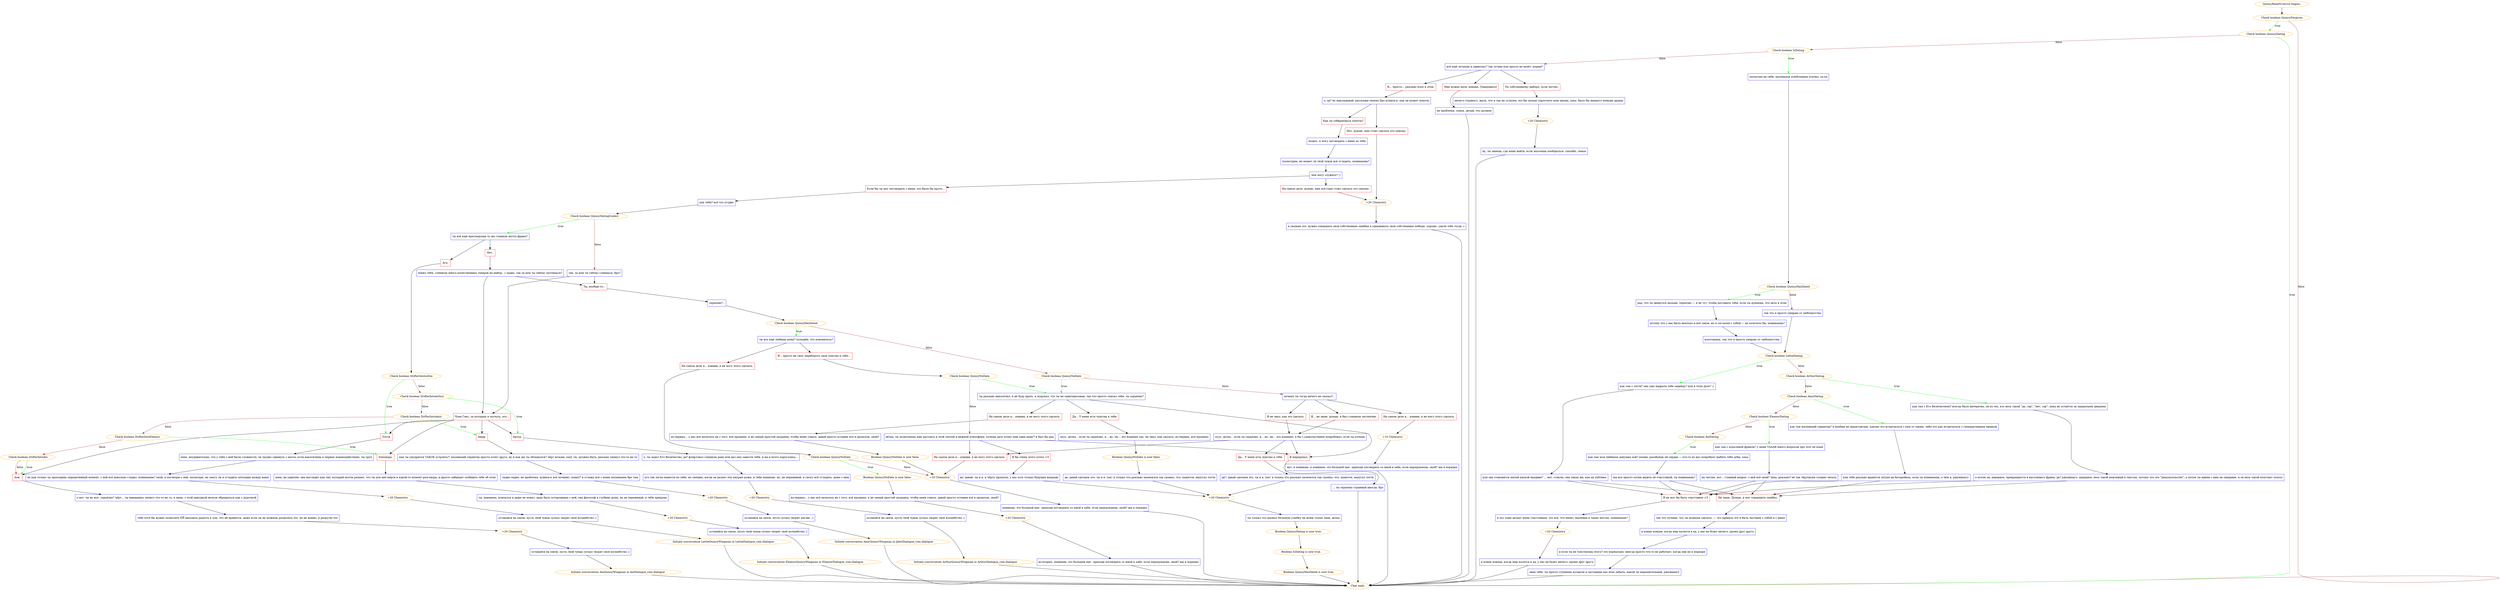 digraph {
	"QuincyRank5Convo3 begins." [color=orange];
		"QuincyRank5Convo3 begins." -> j2951068974;
	j2951068974 [label="Check boolean QuincyForgiven",color=orange];
		j2951068974 -> j3209672370 [label=true,color=green];
		j2951068974 -> "Chat ends." [label=false,color=brown];
	j3209672370 [label="Check boolean QuincyDating",color=orange];
		j3209672370 -> "Chat ends." [label=true,color=green];
		j3209672370 -> j4264167688 [label=false,color=brown];
	"Chat ends." [color=orange];
	j4264167688 [label="Check boolean IsDating",color=orange];
		j4264167688 -> j2417731121 [label=true,color=green];
		j4264167688 -> j2352521664 [label=false,color=brown];
	j2417731121 [label="посмотри на себя, маленькая влюбленная птичка, ха-ха",shape=box,color=blue];
		j2417731121 -> j112189153;
	j2352521664 [label="всё ещё летаешь в одиночку? так лучше или просто не везёт, кореш?",shape=box,color=blue];
		j2352521664 -> j3643702886;
		j2352521664 -> j686570423;
		j2352521664 -> j3998791961;
	j112189153 [label="Check boolean QuincyHasDated",color=orange];
		j112189153 -> j30784324 [label=true,color=green];
		j112189153 -> j1515642253 [label=false,color=brown];
	j3643702886 [label="По собственному выбору, если честно.",shape=box,color=red];
		j3643702886 -> j3287732277;
	j686570423 [label="Я... просто... реально плох в этом.",shape=box,color=red];
		j686570423 -> j1907421979;
	j3998791961 [label="Мне нужно идти, извини. [Завершить]",shape=box,color=red];
		j3998791961 -> j673250549;
	j30784324 [label="рад, что ты двинулся дальше. серьёзно — я не тут, чтобы доставать тебя, если ты думаешь, что дело в этом",shape=box,color=blue];
		j30784324 -> j3776714688;
	j1515642253 [label="так что я просто умираю от любопытства",shape=box,color=blue];
		j1515642253 -> j1775695868;
	j3287732277 [label="ничего стыдного. жаль, что я так не устроен, это бы сильно упростило мою жизнь, хаха. было бы намного меньше драмы",shape=box,color=blue];
		j3287732277 -> j3401600889;
	j1907421979 [label="о, да? ну выкладывай. расскажи своему бро куинси-к, как он может помочь",shape=box,color=blue];
		j1907421979 -> j927154862;
		j1907421979 -> j4096347833;
	j673250549 [label="не проблема, семья. делай, что должен",shape=box,color=blue];
		j673250549 -> "Chat ends.";
	j3776714688 [label="потому что у нас было неплохо и всё такое, но я согласен с тобой — не взлетело бы, понимаешь?",shape=box,color=blue];
		j3776714688 -> j2771983101;
	j1775695868 [label="Check boolean LettieDating",color=orange];
		j1775695868 -> j3824101380 [label=true,color=green];
		j1775695868 -> j3168842779 [label=false,color=brown];
	j3401600889 [label="+20 Chemistry",color=orange];
		j3401600889 -> j2522023243;
	j927154862 [label="Как ты собираешься помочь?",shape=box,color=red];
		j927154862 -> j2574983868;
	j4096347833 [label="Нет, думаю, мне стоит сделать это самому.",shape=box,color=red];
		j4096347833 -> j3914306808;
	j2771983101 [label="вооотакккк. так что я просто умираю от любопытства",shape=box,color=blue];
		j2771983101 -> j1775695868;
	j3824101380 [label="как там с лэтти? она уже надрала тебе задницу? или в этом духе? ;)",shape=box,color=blue];
		j3824101380 -> j992972530;
	j3168842779 [label="Check boolean ArthurDating",color=orange];
		j3168842779 -> j227657148 [label=true,color=green];
		j3168842779 -> j3271929692 [label=false,color=brown];
	j2522023243 [label="ну, ты знаешь, где меня найти, если захочешь пообщаться. спасибо, семья",shape=box,color=blue];
		j2522023243 -> "Chat ends.";
	j2574983868 [label="может, я могу поговорить с ними за тебя",shape=box,color=blue];
		j2574983868 -> j1014922984;
	j3914306808 [label="+20 Chemistry",color=orange];
		j3914306808 -> j945462669;
	j992972530 [label="или она становится милой киской наедине? ... нет, ставлю, она такая же, как на публике",shape=box,color=blue];
		j992972530 -> j1974581413;
		j992972530 -> j652270269;
	j227657148 [label="как там с Его Величеством? всегда было интересно, он из тех, кто весь такой \"да, сэр\", \"нет, сэр\", пока не остаётся за закрытыми дверями",shape=box,color=blue];
		j227657148 -> j744729435;
	j3271929692 [label="Check boolean AmirDating",color=orange];
		j3271929692 -> j1468502087 [label=true,color=green];
		j3271929692 -> j2641613073 [label=false,color=brown];
	j1014922984 [label="посмотрим, не может ли твой чувак всё сгладить, понимаешь?",shape=box,color=blue];
		j1014922984 -> j3365212906;
	j945462669 [label="я уважаю это. нужно совершать свои собственные ошибки и одерживать свои собственные победы. хорошо. удачи тебе тогда :)",shape=box,color=blue];
		j945462669 -> "Chat ends.";
	j1974581413 [label="Я не мог бы быть счастливее <3",shape=box,color=red];
		j1974581413 -> j3660804598;
	j652270269 [label="Не знаю. Думаю, я мог совершить ошибку.",shape=box,color=red];
		j652270269 -> j2027345438;
	j744729435 [label="а потом он, наверное, превращается в настоящего фрика, да? ржунимагу. наверное, весь такой вежливый в текстах, потому что это \"доказательство\", а потом ты идёшь с ним на свидание, и он весь такой излучает золото",shape=box,color=blue];
		j744729435 -> j1974581413;
		j744729435 -> j652270269;
	j1468502087 [label="как там маленький спринтер? я вообще не представляю, каково это встречаться с кем-то таким. либо это как встречаться с гиперактивным щенком",shape=box,color=blue];
		j1468502087 -> j954336756;
	j2641613073 [label="Check boolean EleanorDating",color=orange];
		j2641613073 -> j3852624983 [label=true,color=green];
		j2641613073 -> j2260982675 [label=false,color=brown];
	j3365212906 [label="чем могу служить? ;)",shape=box,color=blue];
		j3365212906 -> j193508165;
		j3365212906 -> j1723562460;
	j3660804598 [label="и это тоже делает меня счастливым. это всё, что имеет значение в таких местах, понимаешь?",shape=box,color=blue];
		j3660804598 -> j1887868120;
	j2027345438 [label="так что лучшее, что ты можешь сделать, — это принять это и быть честным с собой и с ними",shape=box,color=blue];
		j2027345438 -> j265713642;
	j954336756 [label="или тебе реально нравятся штуки на батарейках, если ты понимаешь, о чём я, ржунимагу",shape=box,color=blue];
		j954336756 -> j1974581413;
		j954336756 -> j652270269;
	j3852624983 [label="как там с королевой фриков? у меня ТАААК много вопросов про этот её язык",shape=box,color=blue];
		j3852624983 -> j3377258337;
	j2260982675 [label="Check boolean AoiDating",color=orange];
		j2260982675 -> j2421995388 [label=true,color=green];
	j193508165 [label="Если бы ты мог поговорить с ними, это было бы круто...",shape=box,color=red];
		j193508165 -> j2567262122;
	j1723562460 [label="На самом деле, думаю, мне всё-таки стоит сделать это самому.",shape=box,color=red];
		j1723562460 -> j3914306808;
	j1887868120 [label="+20 Chemistry",color=orange];
		j1887868120 -> j55480658;
	j265713642 [label="в конце концов, когда мир катится в ад, у нас не будет ничего, кроме друг друга",shape=box,color=blue];
		j265713642 -> j3896737836;
	j3377258337 [label="но честно, вот... главный вопрос. с ней всё окей? типа, реально? её так чёртовски сложно читать",shape=box,color=blue];
		j3377258337 -> j1974581413;
		j3377258337 -> j652270269;
	j2421995388 [label="как там моя любимая девушка аой? помни, разобьёшь ей сердце — кто-то из нас попробует выбить тебе зубы, хаха",shape=box,color=blue];
		j2421995388 -> j3006864980;
	j2567262122 [label="для тебя? всё что угодно",shape=box,color=blue];
		j2567262122 -> j2238688054;
	j55480658 [label="в конце концов, когда мир катится в ад, у нас не будет ничего, кроме друг друга",shape=box,color=blue];
		j55480658 -> "Chat ends.";
	j3896737836 [label="и если ты не чувствуешь этого? это нормально. иногда просто что-то не работает, когда они не в порядке",shape=box,color=blue];
		j3896737836 -> j1156929975;
	j3006864980 [label="мы все просто хотим видеть её счастливой, ты понимаешь?",shape=box,color=blue];
		j3006864980 -> j1974581413;
		j3006864980 -> j652270269;
	j2238688054 [label="Check boolean QuincyDatingGuide2",color=orange];
		j2238688054 -> j253482757 [label=true,color=green];
		j2238688054 -> j4265062843 [label=false,color=brown];
	j1156929975 [label="зная тебя, ты просто стукнешь кулаком и заставишь нас всех забыть, какой ты нерешительный, ржунимагу",shape=box,color=blue];
		j1156929975 -> "Chat ends.";
	j253482757 [label="ты всё ещё преследуешь ту же главную мечту-фрика?",shape=box,color=blue];
		j253482757 -> j1842028353;
		j253482757 -> j1021891273;
	j4265062843 [label="так. за кем ты сейчас гонишься, бро?",shape=box,color=blue];
		j4265062843 -> j4009401297;
		j4265062843 -> j2886220852;
	j1842028353 [label="Нет.",shape=box,color=red];
		j1842028353 -> j725592583;
	j1021891273 [label="Ага.",shape=box,color=red];
		j1021891273 -> j3198534615;
	j4009401297 [label="Член Гекс, за которым я охочусь, это...",shape=box,color=red];
		j4009401297 -> j3253029054;
		j4009401297 -> j147145205;
		j4009401297 -> j3783104530;
		j4009401297 -> j4037026361;
		j4009401297 -> j3739424363;
	j2886220852 [label="Ты, вообще-то...",shape=box,color=red];
		j2886220852 -> j1725559454;
	j725592583 [label="понял тебя. слишком много качественныъ товаров на выбор. ;) ладно, так за кем ты сейчас охотишься?",shape=box,color=blue];
		j725592583 -> j4009401297;
		j725592583 -> j2886220852;
	j3198534615 [label="Check boolean DrifterIntoLettie",color=orange];
		j3198534615 -> j3253029054 [label=true,color=green];
		j3198534615 -> j1481036599 [label=false,color=brown];
	j3253029054 [label="Лэтти.",shape=box,color=red];
		j3253029054 -> j3850886205;
	j147145205 [label="Артур.",shape=box,color=red];
		j147145205 -> j1288743792;
	j3783104530 [label="Амир.",shape=box,color=red];
		j3783104530 -> j3449035043;
	j4037026361 [label="Элеонора.",shape=box,color=red];
		j4037026361 -> j839344401;
	j3739424363 [label="Аои.",shape=box,color=red];
		j3739424363 -> j1788484620;
	j1725559454 [label="серьёзно?..",shape=box,color=blue];
		j1725559454 -> j2521049982;
	j1481036599 [label="Check boolean DrifterIntoArthur",color=orange];
		j1481036599 -> j147145205 [label=true,color=green];
		j1481036599 -> j2762540437 [label=false,color=brown];
	j3850886205 [label="ммм, неудивительно, что у тебя с ней были сложности. её трудно сдвинуть с места. если накосячишь в первых взаимодействиях, ты труп",shape=box,color=blue];
		j3850886205 -> j1698976993;
	j1288743792 [label="о, ты задел Его Величество, да? флиртовал слишком рано или дал ему завести тебя, и вы в итоге поругались...",shape=box,color=blue];
		j1288743792 -> j431719044;
	j3449035043 [label="как ты умудрился ТАКОЕ устроить?! маленький спринтер просто хочет друга, ну и как же ты облажался? чёрт возьми, хахf, ты, должно быть, реально ляпнул что-то не то",shape=box,color=blue];
		j3449035043 -> j919104763;
	j839344401 [label="ммм, не удивлён. она выглядит как тип, который молча решает, что ты для неё мёртв в какой-то момент разговора, и просто забывает сообщить тебе об этом",shape=box,color=blue];
		j839344401 -> j3388570710;
	j1788484620 [label="о нет. ты не мог. серьёзно? чёрт... ты наверняка ляпнул что-то не то, я знаю. с этой девушкой нельзя обращаться как с дурочкой",shape=box,color=blue];
		j1788484620 -> j75832092;
	j2521049982 [label="Check boolean QuincyHasDated",color=orange];
		j2521049982 -> j49217357 [label=true,color=green];
		j2521049982 -> j931455432 [label=false,color=brown];
	j2762540437 [label="Check boolean DrifterIntoAmir",color=orange];
		j2762540437 -> j3783104530 [label=true,color=green];
		j2762540437 -> j18030657 [label=false,color=brown];
	j1698976993 [label="но как только ты проходишь определённый момент, с ней всё довольно гладко, понимаешь? окей. я поговорю с ней. посмотрю, не смогу ли я сгладить ситуацию между вами",shape=box,color=blue];
		j1698976993 -> j4062728359;
	j431719044 [label="его так легко вывести из себя. но смешно, когда он делает эти хмурые рожи. я тебя понимаю. ну, не переживай. я смогу всё сгладить, даже с ним",shape=box,color=blue];
		j431719044 -> j2844758246;
	j919104763 [label="ладно-ладно, не проблема. куинси-к всё починит, понял? я сглажу всё с моим маленьким бро там",shape=box,color=blue];
		j919104763 -> j1966041318;
	j3388570710 [label="ты, наверное, вляпался и даже не понял. надо быть осторожным с ней, она философ в глубине души. но не переживай, я тебя прикрою",shape=box,color=blue];
		j3388570710 -> j4216555756;
	j75832092 [label="тебе хотя бы нужно позволить ЕЙ находить радость в том, что ей нравится, даже если ты не можешь разделить это. но не важно. я разрулю это",shape=box,color=blue];
		j75832092 -> j4217989601;
	j49217357 [label="ты все ещё любишь меня? польщён. что изменилось?",shape=box,color=blue];
		j49217357 -> j1047840961;
		j49217357 -> j2978302155;
	j931455432 [label="Check boolean QuincyNoDate",color=orange];
		j931455432 -> j2755633969 [label=true,color=green];
		j931455432 -> j4106939773 [label=false,color=brown];
	j18030657 [label="Check boolean DrifterIntoEleanor",color=orange];
		j18030657 -> j4037026361 [label=true,color=green];
		j18030657 -> j1008457125 [label=false,color=brown];
	j4062728359 [label="+20 Chemistry",color=orange];
		j4062728359 -> j623088577;
	j2844758246 [label="+20 Chemistry",color=orange];
		j2844758246 -> j1102480650;
	j1966041318 [label="+20 Chemistry",color=orange];
		j1966041318 -> j2137386012;
	j4216555756 [label="+20 Chemistry",color=orange];
		j4216555756 -> j837521288;
	j4217989601 [label="+20 Chemistry",color=orange];
		j4217989601 -> j3382557676;
	j1047840961 [label="Я... просто не смог перебороть свои чувства к тебе...",shape=box,color=red];
		j1047840961 -> j459811191;
	j2978302155 [label="На самом деле я... извини, я не могу этого сделать.",shape=box,color=red];
		j2978302155 -> j1812051425;
	j2755633969 [label="ты реально накосячил, я не буду врать. я подумал, что ты не заинтересован, так что просто списал тебя. ты серьёзно?",shape=box,color=blue];
		j2755633969 -> j2767744495;
		j2755633969 -> j997988887;
		j2755633969 -> j2587787119;
	j4106939773 [label="почему ты тогда ничего не сказал?..",shape=box,color=blue];
		j4106939773 -> j4147803654;
		j4106939773 -> j2596509367;
		j4106939773 -> j706307457;
	j1008457125 [label="Check boolean DrifterIntoAoi",color=orange];
		j1008457125 -> j3739424363 [label=true,color=green];
		j1008457125 -> j3739424363 [label=false,color=brown];
	j623088577 [label="оставайся на связи. пусть твой чувак cyrano творит своё волшебство ;)",shape=box,color=blue];
		j623088577 -> "Initiate conversation LettieQuincyWingman in LettieDialogue_rom.dialogue";
	j1102480650 [label="оставайся на связи. пусть твой чувак cyrano творит своё волшебство ;)",shape=box,color=blue];
		j1102480650 -> "Initiate conversation ArthurQuincyWingman in ArthurDialogue_rom.dialogue";
	j2137386012 [label="оставайся на связи. пусть cyrano творит магию. ;)",shape=box,color=blue];
		j2137386012 -> "Initiate conversation AmirQuincyWingman in JabirDialogue_rom.dialogue";
	j837521288 [label="оставайся на связи. пусть твой чувак cyrano творит своё волшебство ;)",shape=box,color=blue];
		j837521288 -> "Initiate conversation EleanorQuincyWingman in EleanorDialogue_rom.dialogue";
	j3382557676 [label="оставайся на связи. пусть твой чувак cyrano творит своё волшебство ;)",shape=box,color=blue];
		j3382557676 -> "Initiate conversation AoiQuincyWingman in AoiDialogue_rom.dialogue";
	j459811191 [label="Check boolean QuincyNoDate",color=orange];
		j459811191 -> j2755633969 [label=true,color=green];
		j459811191 -> j3192310635 [label=false,color=brown];
	j1812051425 [label="Check boolean QuincyNoDate",color=orange];
		j1812051425 -> j2214314209 [label=true,color=green];
		j1812051425 -> j2055169324 [label=false,color=brown];
	j2767744495 [label="Да... У меня есть чувства к тебе.",shape=box,color=red];
		j2767744495 -> j1505671313;
	j997988887 [label="На самом деле я... извини, я не могу этого сделать.",shape=box,color=red];
		j997988887 -> j3416624781;
	j2587787119 [label="Я передумал.",shape=box,color=red];
		j2587787119 -> j483264451;
	j4147803654 [label="Я... не знаю. думаю, я был слишком застенчив.",shape=box,color=red];
		j4147803654 -> j2598082148;
	j2596509367 [label="Я не знал, как это сделать.",shape=box,color=red];
		j2596509367 -> j2598082148;
	j706307457 [label="На самом деле я... извини, я не могу этого сделать.",shape=box,color=red];
		j706307457 -> j4259123363;
	"Initiate conversation LettieQuincyWingman in LettieDialogue_rom.dialogue" [label="Initiate conversation LettieQuincyWingman in LettieDialogue_rom.dialogue",color=orange];
		"Initiate conversation LettieQuincyWingman in LettieDialogue_rom.dialogue" -> "Chat ends.";
	"Initiate conversation ArthurQuincyWingman in ArthurDialogue_rom.dialogue" [label="Initiate conversation ArthurQuincyWingman in ArthurDialogue_rom.dialogue",color=orange];
		"Initiate conversation ArthurQuincyWingman in ArthurDialogue_rom.dialogue" -> "Chat ends.";
	"Initiate conversation AmirQuincyWingman in JabirDialogue_rom.dialogue" [label="Initiate conversation AmirQuincyWingman in JabirDialogue_rom.dialogue",color=orange];
		"Initiate conversation AmirQuincyWingman in JabirDialogue_rom.dialogue" -> "Chat ends.";
	"Initiate conversation EleanorQuincyWingman in EleanorDialogue_rom.dialogue" [label="Initiate conversation EleanorQuincyWingman in EleanorDialogue_rom.dialogue",color=orange];
		"Initiate conversation EleanorQuincyWingman in EleanorDialogue_rom.dialogue" -> "Chat ends.";
	"Initiate conversation AoiQuincyWingman in AoiDialogue_rom.dialogue" [label="Initiate conversation AoiQuincyWingman in AoiDialogue_rom.dialogue",color=orange];
		"Initiate conversation AoiQuincyWingman in AoiDialogue_rom.dialogue" -> "Chat ends.";
	j3192310635 [label="детка, ты позволяешь мне растаять в этой теплой и нежной атмосфере. хочешь дать этому ещё один шанс? я был бы рад",shape=box,color=blue];
		j3192310635 -> j1704344978;
		j3192310635 -> j3364834996;
		j3192310635 -> j2587787119;
	j2214314209 [label="Boolean QuincyNoDate is now false.",color=orange];
		j2214314209 -> j1251071667;
	j2055169324 [label="+10 Chemistry",color=orange];
		j2055169324 -> j2833549366;
	j1505671313 [label="оууу, детка... если ты серьёзно, я... ну, эм... это взаимно хах. не знал, как сказать. во-первых, всё прощено",shape=box,color=blue];
		j1505671313 -> j845251235;
	j3416624781 [label="во-первых... у нас всё началось не с того. всё прощено. я не самый простой засранец, чтобы меня узнать. давай просто оставим всё в прошлом, окей?",shape=box,color=blue];
		j3416624781 -> j2300534005;
	j483264451 [label="... ты серьёзно странный иногда, бро",shape=box,color=blue];
		j483264451 -> "Chat ends.";
	j2598082148 [label="оууу, детка... если ты серьёзно, я... ну, эм... это взаимно. я бы с удовольствием попробовал, если ты хочешь",shape=box,color=blue];
		j2598082148 -> j3956386349;
		j2598082148 -> j3364834996;
		j2598082148 -> j2587787119;
	j4259123363 [label="+10 Chemistry",color=orange];
		j4259123363 -> j4032554387;
	j1704344978 [label="Я бы очень этого хотел <3",shape=box,color=red];
		j1704344978 -> j3506688006;
	j3364834996 [label="На самом деле я... извини, я не могу этого сделать.",shape=box,color=red];
		j3364834996 -> j2055169324;
	j1251071667 [label="во-первых... у нас всё началось не с того. всё прощено. я не самый простой засранец, чтобы меня узнать. давай просто оставим всё в прошлом, окей?",shape=box,color=blue];
		j1251071667 -> j1969542886;
	j2833549366 [label="понимаю. это большой шаг. приходи поговорить со мной в хабе, если передумаешь, окей? мы в порядке",shape=box,color=blue];
		j2833549366 -> "Chat ends.";
	j845251235 [label="Boolean QuincyNoDate is now false.",color=orange];
		j845251235 -> j2764701428;
	j2300534005 [label="Boolean QuincyNoDate is now false.",color=orange];
		j2300534005 -> j2055169324;
	j3956386349 [label="Да... У меня есть чувства к тебе.",shape=box,color=red];
		j3956386349 -> j2495192306;
	j4032554387 [label="нет, я понимаю. я понимаю. это большой шаг. приходи поговорить со мной в хабе, если передумаешь, окей? мы в порядке",shape=box,color=blue];
		j4032554387 -> "Chat ends.";
	j3506688006 [label="да! давай. ты и я. к чёрту прошлое, у нас есть только будущее впереди",shape=box,color=blue];
		j3506688006 -> j690588279;
	j1969542886 [label="+20 Chemistry",color=orange];
		j1969542886 -> j3480172316;
	j2764701428 [label="да. давай сделаем это. ты и я. хах! я только что реально засмеялся так громко, что, кажется, напугал лэтти",shape=box,color=blue];
		j2764701428 -> j690588279;
	j2495192306 [label="да!! давай сделаем это. ты и я. хах! я только что реально засмеялся так громко, что, кажется, напугал лэтти",shape=box,color=blue];
		j2495192306 -> j690588279;
	j690588279 [label="+20 Chemistry",color=orange];
		j690588279 -> j1977044709;
	j3480172316 [label="во-вторых, понимаю. это большой шаг. приходи поговорить со мной в хабе, если передумаешь, окей? мы в порядке",shape=box,color=blue];
		j3480172316 -> "Chat ends.";
	j1977044709 [label="ты только что вызвал большую улыбку на моём тупом лице, детка",shape=box,color=blue];
		j1977044709 -> j505928050;
	j505928050 [label="Boolean QuincyDating is now true.",color=orange];
		j505928050 -> j2476452017;
	j2476452017 [label="Boolean IsDating is now true.",color=orange];
		j2476452017 -> j2730872079;
	j2730872079 [label="Boolean QuincyHasDated is now true.",color=orange];
		j2730872079 -> "Chat ends.";
}